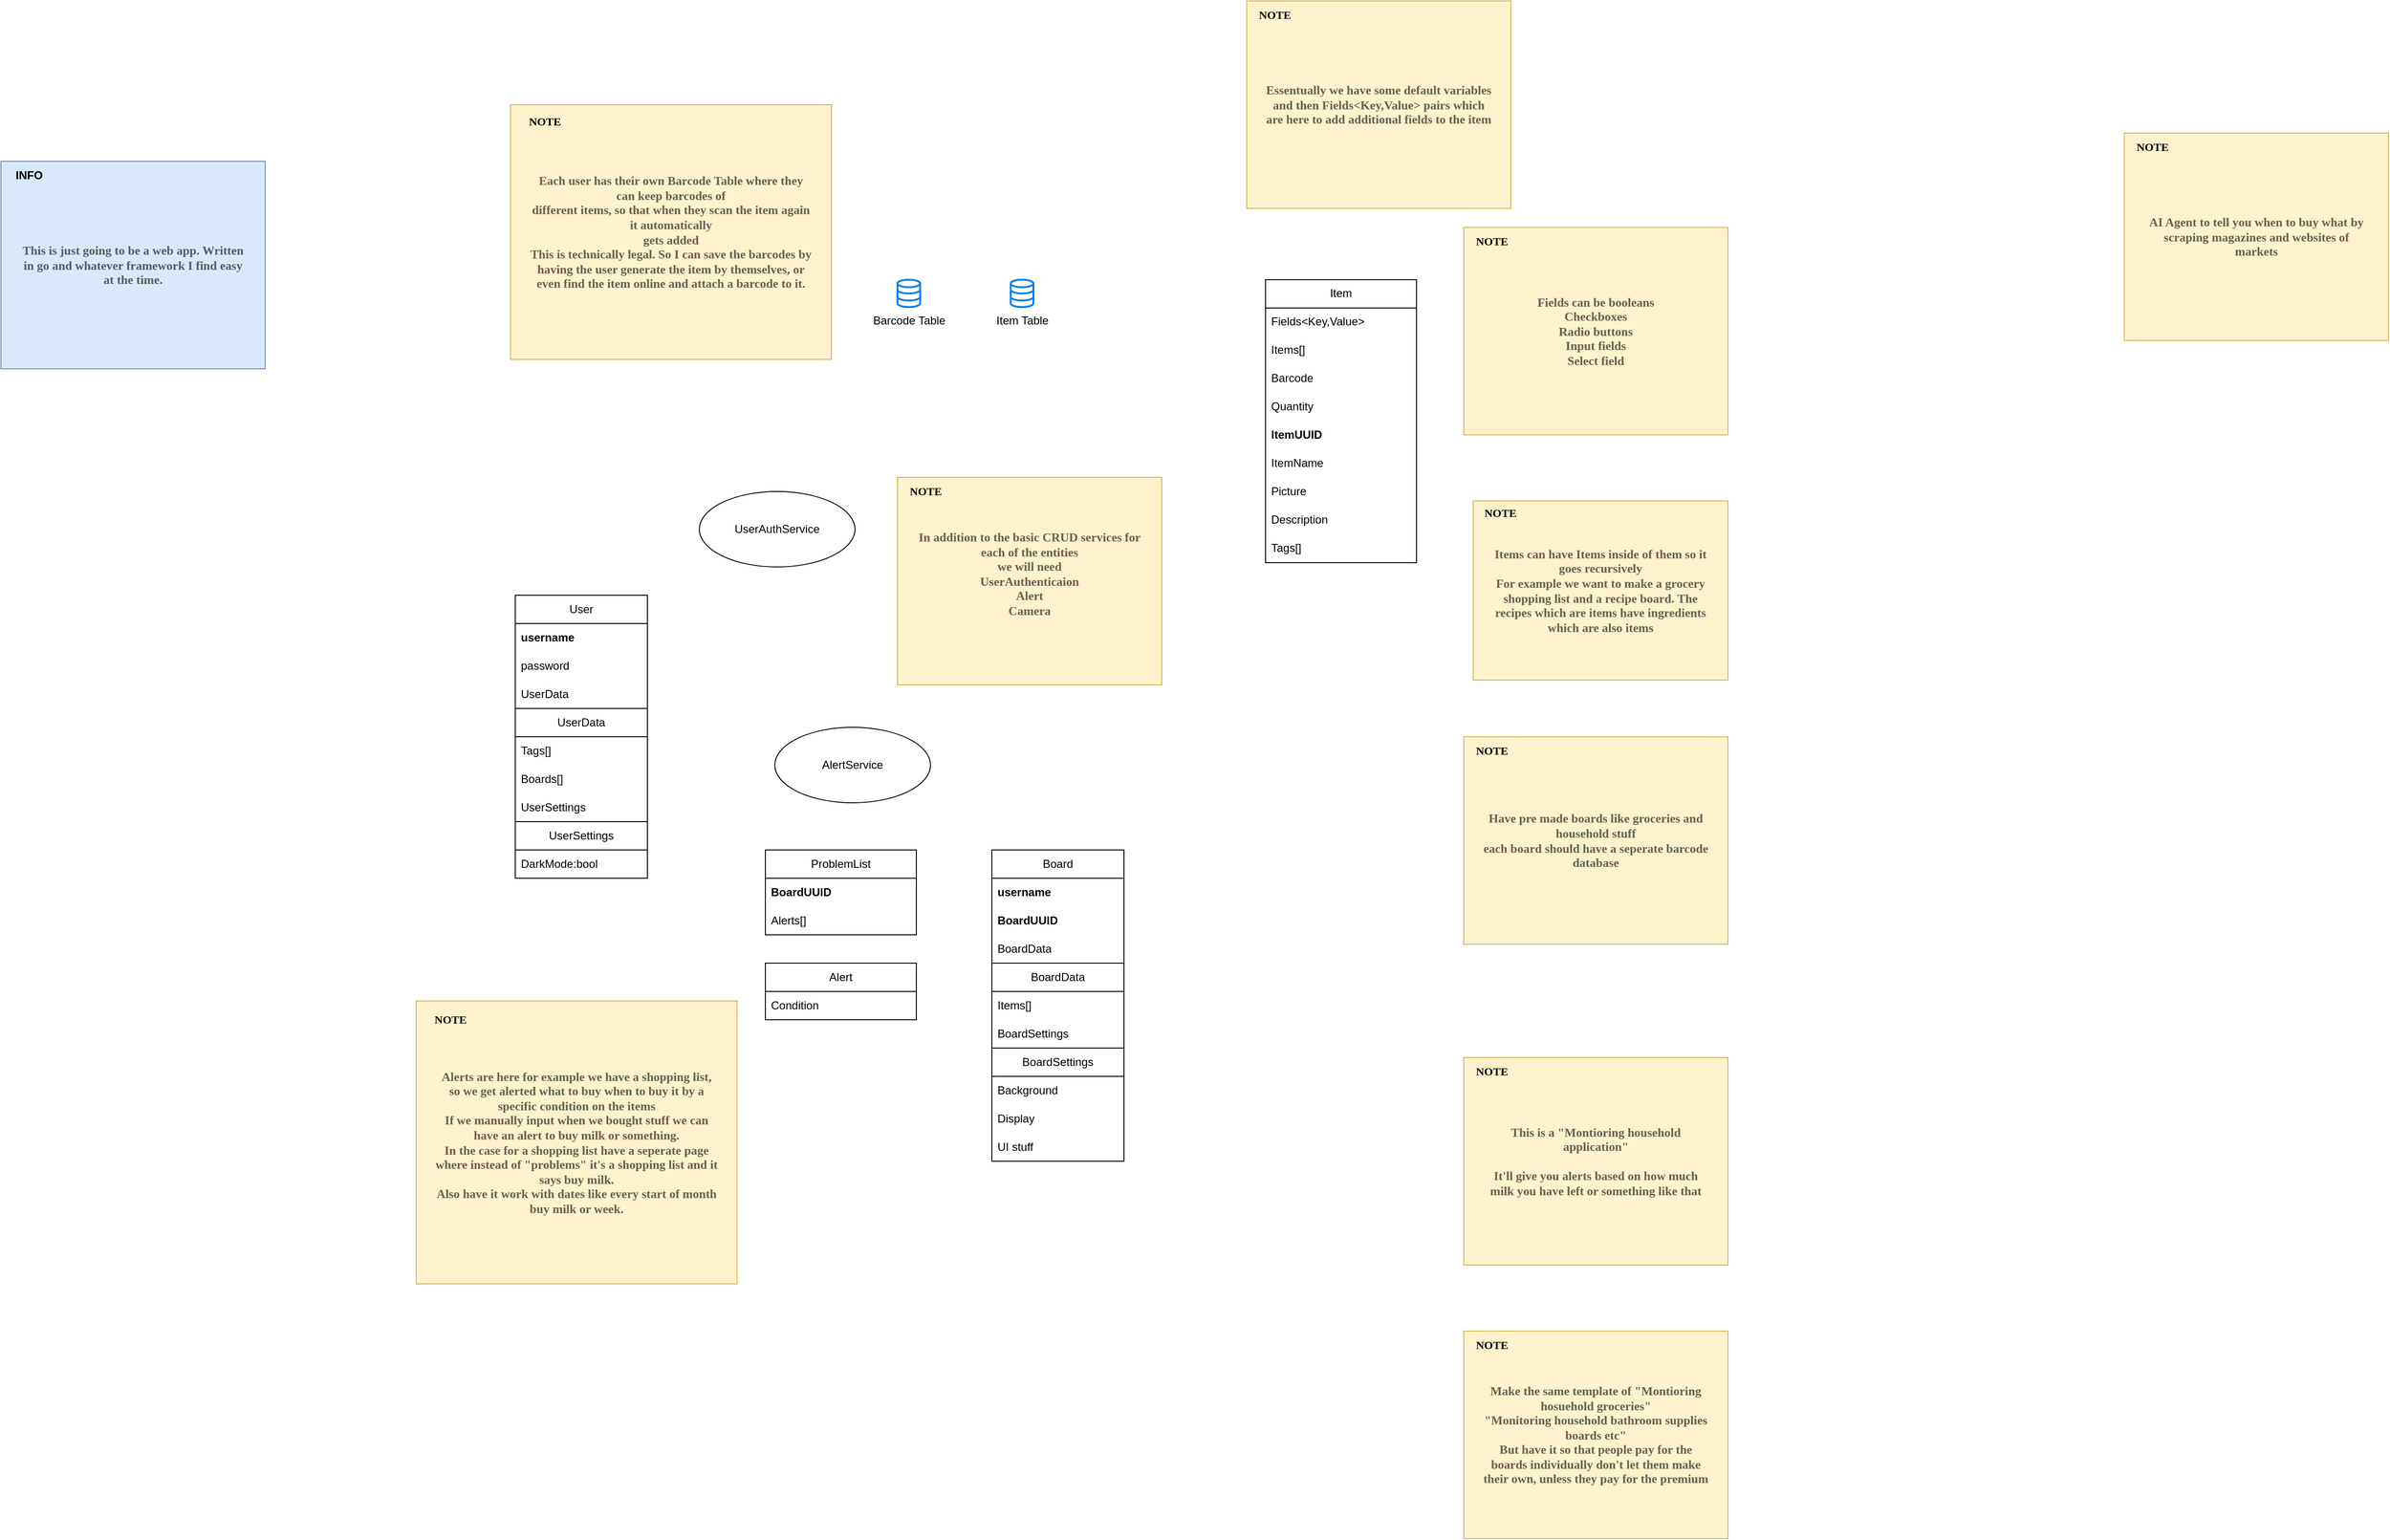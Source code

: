 <mxfile version="22.1.22" type="embed">
  <diagram name="Page-1" id="vnmwI-xQ0mRfC60lx_vi">
    <mxGraphModel dx="2742" dy="1846" grid="1" gridSize="10" guides="1" tooltips="1" connect="1" arrows="1" fold="1" page="1" pageScale="1" pageWidth="850" pageHeight="1100" math="0" shadow="0">
      <root>
        <mxCell id="0" />
        <mxCell id="1" parent="0" />
        <mxCell id="s_LSaBDmb_ivbx3u3UzG-1" value="User" style="swimlane;fontStyle=0;childLayout=stackLayout;horizontal=1;startSize=30;horizontalStack=0;resizeParent=1;resizeParentMax=0;resizeLast=0;collapsible=1;marginBottom=0;whiteSpace=wrap;html=1;" parent="1" vertex="1">
          <mxGeometry x="-495" y="310" width="140" height="120" as="geometry" />
        </mxCell>
        <mxCell id="s_LSaBDmb_ivbx3u3UzG-2" value="&lt;div&gt;username&lt;/div&gt;" style="text;strokeColor=none;fillColor=none;align=left;verticalAlign=middle;spacingLeft=4;spacingRight=4;overflow=hidden;points=[[0,0.5],[1,0.5]];portConstraint=eastwest;rotatable=0;whiteSpace=wrap;html=1;fontStyle=1" parent="s_LSaBDmb_ivbx3u3UzG-1" vertex="1">
          <mxGeometry y="30" width="140" height="30" as="geometry" />
        </mxCell>
        <mxCell id="s_LSaBDmb_ivbx3u3UzG-3" value="password" style="text;strokeColor=none;fillColor=none;align=left;verticalAlign=middle;spacingLeft=4;spacingRight=4;overflow=hidden;points=[[0,0.5],[1,0.5]];portConstraint=eastwest;rotatable=0;whiteSpace=wrap;html=1;" parent="s_LSaBDmb_ivbx3u3UzG-1" vertex="1">
          <mxGeometry y="60" width="140" height="30" as="geometry" />
        </mxCell>
        <mxCell id="a4jcbPwt1ojCjgaN_IQJ-108" value="UserData" style="text;strokeColor=none;fillColor=none;align=left;verticalAlign=middle;spacingLeft=4;spacingRight=4;overflow=hidden;points=[[0,0.5],[1,0.5]];portConstraint=eastwest;rotatable=0;whiteSpace=wrap;html=1;" parent="s_LSaBDmb_ivbx3u3UzG-1" vertex="1">
          <mxGeometry y="90" width="140" height="30" as="geometry" />
        </mxCell>
        <mxCell id="s_LSaBDmb_ivbx3u3UzG-9" value="Item" style="swimlane;fontStyle=0;childLayout=stackLayout;horizontal=1;startSize=30;horizontalStack=0;resizeParent=1;resizeParentMax=0;resizeLast=0;collapsible=1;marginBottom=0;whiteSpace=wrap;html=1;" parent="1" vertex="1">
          <mxGeometry x="300" y="-24.55" width="160" height="300" as="geometry" />
        </mxCell>
        <mxCell id="s_LSaBDmb_ivbx3u3UzG-12" value="Fields&amp;lt;Key,Value&amp;gt;" style="text;strokeColor=none;fillColor=none;align=left;verticalAlign=middle;spacingLeft=4;spacingRight=4;overflow=hidden;points=[[0,0.5],[1,0.5]];portConstraint=eastwest;rotatable=0;whiteSpace=wrap;html=1;" parent="s_LSaBDmb_ivbx3u3UzG-9" vertex="1">
          <mxGeometry y="30" width="160" height="30" as="geometry" />
        </mxCell>
        <mxCell id="a4jcbPwt1ojCjgaN_IQJ-60" value="Items[]" style="text;strokeColor=none;fillColor=none;align=left;verticalAlign=middle;spacingLeft=4;spacingRight=4;overflow=hidden;points=[[0,0.5],[1,0.5]];portConstraint=eastwest;rotatable=0;whiteSpace=wrap;html=1;" parent="s_LSaBDmb_ivbx3u3UzG-9" vertex="1">
          <mxGeometry y="60" width="160" height="30" as="geometry" />
        </mxCell>
        <mxCell id="a4jcbPwt1ojCjgaN_IQJ-32" value="Barcode" style="text;strokeColor=none;fillColor=none;align=left;verticalAlign=middle;spacingLeft=4;spacingRight=4;overflow=hidden;points=[[0,0.5],[1,0.5]];portConstraint=eastwest;rotatable=0;whiteSpace=wrap;html=1;" parent="s_LSaBDmb_ivbx3u3UzG-9" vertex="1">
          <mxGeometry y="90" width="160" height="30" as="geometry" />
        </mxCell>
        <mxCell id="a4jcbPwt1ojCjgaN_IQJ-46" value="Quantity" style="text;strokeColor=none;fillColor=none;align=left;verticalAlign=middle;spacingLeft=4;spacingRight=4;overflow=hidden;points=[[0,0.5],[1,0.5]];portConstraint=eastwest;rotatable=0;whiteSpace=wrap;html=1;" parent="s_LSaBDmb_ivbx3u3UzG-9" vertex="1">
          <mxGeometry y="120" width="160" height="30" as="geometry" />
        </mxCell>
        <mxCell id="a4jcbPwt1ojCjgaN_IQJ-47" value="ItemUUID" style="text;strokeColor=none;fillColor=none;align=left;verticalAlign=middle;spacingLeft=4;spacingRight=4;overflow=hidden;points=[[0,0.5],[1,0.5]];portConstraint=eastwest;rotatable=0;whiteSpace=wrap;html=1;fontStyle=1" parent="s_LSaBDmb_ivbx3u3UzG-9" vertex="1">
          <mxGeometry y="150" width="160" height="30" as="geometry" />
        </mxCell>
        <mxCell id="a4jcbPwt1ojCjgaN_IQJ-88" value="ItemName" style="text;strokeColor=none;fillColor=none;align=left;verticalAlign=middle;spacingLeft=4;spacingRight=4;overflow=hidden;points=[[0,0.5],[1,0.5]];portConstraint=eastwest;rotatable=0;whiteSpace=wrap;html=1;" parent="s_LSaBDmb_ivbx3u3UzG-9" vertex="1">
          <mxGeometry y="180" width="160" height="30" as="geometry" />
        </mxCell>
        <mxCell id="a4jcbPwt1ojCjgaN_IQJ-89" value="Picture" style="text;strokeColor=none;fillColor=none;align=left;verticalAlign=middle;spacingLeft=4;spacingRight=4;overflow=hidden;points=[[0,0.5],[1,0.5]];portConstraint=eastwest;rotatable=0;whiteSpace=wrap;html=1;" parent="s_LSaBDmb_ivbx3u3UzG-9" vertex="1">
          <mxGeometry y="210" width="160" height="30" as="geometry" />
        </mxCell>
        <mxCell id="a4jcbPwt1ojCjgaN_IQJ-90" value="Description" style="text;strokeColor=none;fillColor=none;align=left;verticalAlign=middle;spacingLeft=4;spacingRight=4;overflow=hidden;points=[[0,0.5],[1,0.5]];portConstraint=eastwest;rotatable=0;whiteSpace=wrap;html=1;" parent="s_LSaBDmb_ivbx3u3UzG-9" vertex="1">
          <mxGeometry y="240" width="160" height="30" as="geometry" />
        </mxCell>
        <mxCell id="a4jcbPwt1ojCjgaN_IQJ-91" value="Tags[]" style="text;strokeColor=none;fillColor=none;align=left;verticalAlign=middle;spacingLeft=4;spacingRight=4;overflow=hidden;points=[[0,0.5],[1,0.5]];portConstraint=eastwest;rotatable=0;whiteSpace=wrap;html=1;" parent="s_LSaBDmb_ivbx3u3UzG-9" vertex="1">
          <mxGeometry y="270" width="160" height="30" as="geometry" />
        </mxCell>
        <mxCell id="a4jcbPwt1ojCjgaN_IQJ-14" value="Each user has their own Barcode Table where they can keep barcodes of &lt;br&gt;different items, so that when they scan the item again it automatically &lt;br&gt;&lt;div&gt;gets added&lt;/div&gt;&lt;div&gt;This is technically legal. So I can save the barcodes by having the user generate the item by themselves, or even find the item online and attach a barcode to it.&lt;/div&gt;" style="rounded=0;whiteSpace=wrap;html=1;fillColor=#fff2cc;strokeColor=#d6b656;align=center;fillStyle=auto;shadow=0;glass=0;fontSize=13;fontStyle=1;labelPosition=center;verticalLabelPosition=middle;verticalAlign=middle;fontColor=default;textOpacity=60;spacing=20;spacingTop=0;spacingBottom=0;spacingLeft=0;fontFamily=Monaspace Argon;fontSource=https%3A%2F%2Fonline-fonts.com%2Ffonts%2Fmonaspace-argon;collapsible=0;container=1;portConstraint=none;autosize=0;fixedWidth=0;resizable=1;" parent="1" vertex="1">
          <mxGeometry x="-500" y="-210" width="340" height="270" as="geometry" />
        </mxCell>
        <mxCell id="a4jcbPwt1ojCjgaN_IQJ-15" value="&lt;div align=&quot;center&quot;&gt;&lt;b&gt;&lt;font data-font-src=&quot;https://online-fonts.com/fonts/monaspace-argon&quot; face=&quot;Monaspace Argon&quot;&gt;&lt;span&gt;NOTE&lt;/span&gt;&lt;/font&gt;&lt;/b&gt;&lt;/div&gt;" style="text;html=1;align=center;verticalAlign=middle;whiteSpace=wrap;rounded=0;fontStyle=0" parent="a4jcbPwt1ojCjgaN_IQJ-14" vertex="1">
          <mxGeometry width="72.857" height="36.818" as="geometry" />
        </mxCell>
        <mxCell id="a4jcbPwt1ojCjgaN_IQJ-16" value="&lt;div&gt;Fields can be booleans&lt;/div&gt;&lt;div&gt;Checkboxes&lt;/div&gt;&lt;div&gt;Radio buttons&lt;/div&gt;&lt;div&gt;Input fields&lt;/div&gt;&lt;div&gt;Select field&lt;/div&gt;" style="rounded=0;whiteSpace=wrap;html=1;fillColor=#fff2cc;strokeColor=#d6b656;align=center;fillStyle=auto;shadow=0;glass=0;fontSize=13;fontStyle=1;labelPosition=center;verticalLabelPosition=middle;verticalAlign=middle;fontColor=default;textOpacity=60;spacing=20;spacingTop=0;spacingBottom=0;spacingLeft=0;fontFamily=Monaspace Argon;fontSource=https%3A%2F%2Fonline-fonts.com%2Ffonts%2Fmonaspace-argon;collapsible=0;container=1;portConstraint=none;autosize=0;fixedWidth=0;resizable=1;" parent="1" vertex="1">
          <mxGeometry x="510" y="-80" width="280" height="220" as="geometry" />
        </mxCell>
        <mxCell id="a4jcbPwt1ojCjgaN_IQJ-17" value="&lt;div align=&quot;center&quot;&gt;&lt;b&gt;&lt;font data-font-src=&quot;https://online-fonts.com/fonts/monaspace-argon&quot; face=&quot;Monaspace Argon&quot;&gt;&lt;span&gt;NOTE&lt;/span&gt;&lt;/font&gt;&lt;/b&gt;&lt;/div&gt;" style="text;html=1;align=center;verticalAlign=middle;whiteSpace=wrap;rounded=0;fontStyle=0" parent="a4jcbPwt1ojCjgaN_IQJ-16" vertex="1">
          <mxGeometry width="60" height="30" as="geometry" />
        </mxCell>
        <mxCell id="s_LSaBDmb_ivbx3u3UzG-32" value="Barcode Table" style="html=1;verticalLabelPosition=bottom;align=center;labelBackgroundColor=#ffffff;verticalAlign=top;strokeWidth=2;strokeColor=#0080F0;shadow=0;dashed=0;shape=mxgraph.ios7.icons.data;" parent="1" vertex="1">
          <mxGeometry x="-90" y="-24.55" width="24" height="29.1" as="geometry" />
        </mxCell>
        <mxCell id="a4jcbPwt1ojCjgaN_IQJ-20" value="&lt;div&gt;Items can have Items inside of them so it goes recursively&lt;/div&gt;&lt;div&gt;For example we want to make a grocery shopping list and a recipe board. The recipes which are items have ingredients which are also items&lt;/div&gt;" style="rounded=0;whiteSpace=wrap;html=1;fillColor=#fff2cc;strokeColor=#d6b656;align=center;fillStyle=auto;shadow=0;glass=0;fontSize=13;fontStyle=1;labelPosition=center;verticalLabelPosition=middle;verticalAlign=middle;fontColor=default;textOpacity=60;spacing=20;spacingTop=0;spacingBottom=0;spacingLeft=0;fontFamily=Monaspace Argon;fontSource=https%3A%2F%2Fonline-fonts.com%2Ffonts%2Fmonaspace-argon;collapsible=0;container=1;portConstraint=none;autosize=0;fixedWidth=0;resizable=1;" parent="1" vertex="1">
          <mxGeometry x="520" y="210" width="270" height="190" as="geometry" />
        </mxCell>
        <mxCell id="a4jcbPwt1ojCjgaN_IQJ-21" value="&lt;div align=&quot;center&quot;&gt;&lt;b&gt;&lt;font data-font-src=&quot;https://online-fonts.com/fonts/monaspace-argon&quot; face=&quot;Monaspace Argon&quot;&gt;&lt;span&gt;NOTE&lt;/span&gt;&lt;/font&gt;&lt;/b&gt;&lt;/div&gt;" style="text;html=1;align=center;verticalAlign=middle;whiteSpace=wrap;rounded=0;fontStyle=0" parent="a4jcbPwt1ojCjgaN_IQJ-20" vertex="1">
          <mxGeometry width="57.857" height="25.909" as="geometry" />
        </mxCell>
        <mxCell id="a4jcbPwt1ojCjgaN_IQJ-22" value="&lt;div&gt;Have pre made boards like groceries and household stuff&lt;/div&gt;&lt;div&gt;each board should have a seperate barcode database&lt;/div&gt;" style="rounded=0;whiteSpace=wrap;html=1;fillColor=#fff2cc;strokeColor=#d6b656;align=center;fillStyle=auto;shadow=0;glass=0;fontSize=13;fontStyle=1;labelPosition=center;verticalLabelPosition=middle;verticalAlign=middle;fontColor=default;textOpacity=60;spacing=20;spacingTop=0;spacingBottom=0;spacingLeft=0;fontFamily=Monaspace Argon;fontSource=https%3A%2F%2Fonline-fonts.com%2Ffonts%2Fmonaspace-argon;collapsible=0;container=1;portConstraint=none;autosize=0;fixedWidth=0;resizable=1;" parent="1" vertex="1">
          <mxGeometry x="510" y="460" width="280" height="220" as="geometry" />
        </mxCell>
        <mxCell id="a4jcbPwt1ojCjgaN_IQJ-23" value="&lt;div align=&quot;center&quot;&gt;&lt;b&gt;&lt;font data-font-src=&quot;https://online-fonts.com/fonts/monaspace-argon&quot; face=&quot;Monaspace Argon&quot;&gt;&lt;span&gt;NOTE&lt;/span&gt;&lt;/font&gt;&lt;/b&gt;&lt;/div&gt;" style="text;html=1;align=center;verticalAlign=middle;whiteSpace=wrap;rounded=0;fontStyle=0" parent="a4jcbPwt1ojCjgaN_IQJ-22" vertex="1">
          <mxGeometry width="60" height="30" as="geometry" />
        </mxCell>
        <mxCell id="a4jcbPwt1ojCjgaN_IQJ-28" value="Board" style="swimlane;fontStyle=0;childLayout=stackLayout;horizontal=1;startSize=30;horizontalStack=0;resizeParent=1;resizeParentMax=0;resizeLast=0;collapsible=1;marginBottom=0;whiteSpace=wrap;html=1;" parent="1" vertex="1">
          <mxGeometry x="10" y="580" width="140" height="120" as="geometry" />
        </mxCell>
        <mxCell id="a4jcbPwt1ojCjgaN_IQJ-30" value="username" style="text;strokeColor=none;fillColor=none;align=left;verticalAlign=middle;spacingLeft=4;spacingRight=4;overflow=hidden;points=[[0,0.5],[1,0.5]];portConstraint=eastwest;rotatable=0;whiteSpace=wrap;html=1;fontStyle=1" parent="a4jcbPwt1ojCjgaN_IQJ-28" vertex="1">
          <mxGeometry y="30" width="140" height="30" as="geometry" />
        </mxCell>
        <mxCell id="a4jcbPwt1ojCjgaN_IQJ-44" value="BoardUUID" style="text;strokeColor=none;fillColor=none;align=left;verticalAlign=middle;spacingLeft=4;spacingRight=4;overflow=hidden;points=[[0,0.5],[1,0.5]];portConstraint=eastwest;rotatable=0;whiteSpace=wrap;html=1;fontStyle=1" parent="a4jcbPwt1ojCjgaN_IQJ-28" vertex="1">
          <mxGeometry y="60" width="140" height="30" as="geometry" />
        </mxCell>
        <mxCell id="a4jcbPwt1ojCjgaN_IQJ-45" value="BoardData" style="text;strokeColor=none;fillColor=none;align=left;verticalAlign=middle;spacingLeft=4;spacingRight=4;overflow=hidden;points=[[0,0.5],[1,0.5]];portConstraint=eastwest;rotatable=0;whiteSpace=wrap;html=1;" parent="a4jcbPwt1ojCjgaN_IQJ-28" vertex="1">
          <mxGeometry y="90" width="140" height="30" as="geometry" />
        </mxCell>
        <mxCell id="a4jcbPwt1ojCjgaN_IQJ-35" value="UserAuthService" style="ellipse;whiteSpace=wrap;html=1;" parent="1" vertex="1">
          <mxGeometry x="-300" y="200" width="165" height="80" as="geometry" />
        </mxCell>
        <mxCell id="a4jcbPwt1ojCjgaN_IQJ-40" value="BoardSettings" style="swimlane;fontStyle=0;childLayout=stackLayout;horizontal=1;startSize=30;horizontalStack=0;resizeParent=1;resizeParentMax=0;resizeLast=0;collapsible=1;marginBottom=0;whiteSpace=wrap;html=1;" parent="1" vertex="1">
          <mxGeometry x="10" y="790" width="140" height="120" as="geometry" />
        </mxCell>
        <mxCell id="a4jcbPwt1ojCjgaN_IQJ-41" value="Background" style="text;strokeColor=none;fillColor=none;align=left;verticalAlign=middle;spacingLeft=4;spacingRight=4;overflow=hidden;points=[[0,0.5],[1,0.5]];portConstraint=eastwest;rotatable=0;whiteSpace=wrap;html=1;" parent="a4jcbPwt1ojCjgaN_IQJ-40" vertex="1">
          <mxGeometry y="30" width="140" height="30" as="geometry" />
        </mxCell>
        <mxCell id="a4jcbPwt1ojCjgaN_IQJ-42" value="Display&lt;span style=&quot;white-space: pre;&quot;&gt;&#x9;&lt;/span&gt;" style="text;strokeColor=none;fillColor=none;align=left;verticalAlign=middle;spacingLeft=4;spacingRight=4;overflow=hidden;points=[[0,0.5],[1,0.5]];portConstraint=eastwest;rotatable=0;whiteSpace=wrap;html=1;" parent="a4jcbPwt1ojCjgaN_IQJ-40" vertex="1">
          <mxGeometry y="60" width="140" height="30" as="geometry" />
        </mxCell>
        <mxCell id="a4jcbPwt1ojCjgaN_IQJ-43" value="UI stuff" style="text;strokeColor=none;fillColor=none;align=left;verticalAlign=middle;spacingLeft=4;spacingRight=4;overflow=hidden;points=[[0,0.5],[1,0.5]];portConstraint=eastwest;rotatable=0;whiteSpace=wrap;html=1;" parent="a4jcbPwt1ojCjgaN_IQJ-40" vertex="1">
          <mxGeometry y="90" width="140" height="30" as="geometry" />
        </mxCell>
        <mxCell id="a4jcbPwt1ojCjgaN_IQJ-53" value="AI Agent to tell you when to buy what by scraping magazines and websites of markets" style="rounded=0;whiteSpace=wrap;html=1;fillColor=#fff2cc;strokeColor=#d6b656;align=center;fillStyle=auto;shadow=0;glass=0;fontSize=13;fontStyle=1;labelPosition=center;verticalLabelPosition=middle;verticalAlign=middle;fontColor=default;textOpacity=60;spacing=20;spacingTop=0;spacingBottom=0;spacingLeft=0;fontFamily=Monaspace Argon;fontSource=https%3A%2F%2Fonline-fonts.com%2Ffonts%2Fmonaspace-argon;collapsible=0;container=1;portConstraint=none;autosize=0;fixedWidth=0;resizable=1;" parent="1" vertex="1">
          <mxGeometry x="1210" y="-180" width="280" height="220" as="geometry" />
        </mxCell>
        <mxCell id="a4jcbPwt1ojCjgaN_IQJ-54" value="&lt;div align=&quot;center&quot;&gt;&lt;b&gt;&lt;font data-font-src=&quot;https://online-fonts.com/fonts/monaspace-argon&quot; face=&quot;Monaspace Argon&quot;&gt;&lt;span&gt;NOTE&lt;/span&gt;&lt;/font&gt;&lt;/b&gt;&lt;/div&gt;" style="text;html=1;align=center;verticalAlign=middle;whiteSpace=wrap;rounded=0;fontStyle=0" parent="a4jcbPwt1ojCjgaN_IQJ-53" vertex="1">
          <mxGeometry width="60" height="30" as="geometry" />
        </mxCell>
        <mxCell id="a4jcbPwt1ojCjgaN_IQJ-65" value="&lt;div&gt;This is a &quot;Montioring household application&quot;&lt;/div&gt;&lt;br&gt;It&#39;ll give you alerts based on how much milk you have left or something like that" style="rounded=0;whiteSpace=wrap;html=1;fillColor=#fff2cc;strokeColor=#d6b656;align=center;fillStyle=auto;shadow=0;glass=0;fontSize=13;fontStyle=1;labelPosition=center;verticalLabelPosition=middle;verticalAlign=middle;fontColor=default;textOpacity=60;spacing=20;spacingTop=0;spacingBottom=0;spacingLeft=0;fontFamily=Monaspace Argon;fontSource=https%3A%2F%2Fonline-fonts.com%2Ffonts%2Fmonaspace-argon;collapsible=0;container=1;portConstraint=none;autosize=0;fixedWidth=0;resizable=1;" parent="1" vertex="1">
          <mxGeometry x="510" y="800" width="280" height="220" as="geometry" />
        </mxCell>
        <mxCell id="a4jcbPwt1ojCjgaN_IQJ-66" value="&lt;div align=&quot;center&quot;&gt;&lt;b&gt;&lt;font data-font-src=&quot;https://online-fonts.com/fonts/monaspace-argon&quot; face=&quot;Monaspace Argon&quot;&gt;&lt;span&gt;NOTE&lt;/span&gt;&lt;/font&gt;&lt;/b&gt;&lt;/div&gt;" style="text;html=1;align=center;verticalAlign=middle;whiteSpace=wrap;rounded=0;fontStyle=0" parent="a4jcbPwt1ojCjgaN_IQJ-65" vertex="1">
          <mxGeometry width="60" height="30" as="geometry" />
        </mxCell>
        <mxCell id="a4jcbPwt1ojCjgaN_IQJ-69" value="Make the same template of &quot;Montioring hosuehold groceries&quot;&lt;br&gt;&quot;Monitoring household bathroom supplies boards etc&quot;&lt;br&gt;But have it so that people pay for the boards individually don&#39;t let them make their own, unless they pay for the premium" style="rounded=0;whiteSpace=wrap;html=1;fillColor=#fff2cc;strokeColor=#d6b656;align=center;fillStyle=auto;shadow=0;glass=0;fontSize=13;fontStyle=1;labelPosition=center;verticalLabelPosition=middle;verticalAlign=middle;fontColor=default;textOpacity=60;spacing=20;spacingTop=0;spacingBottom=0;spacingLeft=0;fontFamily=Monaspace Argon;fontSource=https%3A%2F%2Fonline-fonts.com%2Ffonts%2Fmonaspace-argon;collapsible=0;container=1;portConstraint=none;autosize=0;fixedWidth=0;resizable=1;" parent="1" vertex="1">
          <mxGeometry x="510" y="1090" width="280" height="220" as="geometry" />
        </mxCell>
        <mxCell id="a4jcbPwt1ojCjgaN_IQJ-70" value="&lt;div align=&quot;center&quot;&gt;&lt;b&gt;&lt;font data-font-src=&quot;https://online-fonts.com/fonts/monaspace-argon&quot; face=&quot;Monaspace Argon&quot;&gt;&lt;span&gt;NOTE&lt;/span&gt;&lt;/font&gt;&lt;/b&gt;&lt;/div&gt;" style="text;html=1;align=center;verticalAlign=middle;whiteSpace=wrap;rounded=0;fontStyle=0" parent="a4jcbPwt1ojCjgaN_IQJ-69" vertex="1">
          <mxGeometry width="60" height="30" as="geometry" />
        </mxCell>
        <mxCell id="a4jcbPwt1ojCjgaN_IQJ-74" value="ProblemList" style="swimlane;fontStyle=0;childLayout=stackLayout;horizontal=1;startSize=30;horizontalStack=0;resizeParent=1;resizeParentMax=0;resizeLast=0;collapsible=1;marginBottom=0;whiteSpace=wrap;html=1;" parent="1" vertex="1">
          <mxGeometry x="-230" y="580" width="160" height="90" as="geometry" />
        </mxCell>
        <mxCell id="a4jcbPwt1ojCjgaN_IQJ-75" value="BoardUUID" style="text;strokeColor=none;fillColor=none;align=left;verticalAlign=middle;spacingLeft=4;spacingRight=4;overflow=hidden;points=[[0,0.5],[1,0.5]];portConstraint=eastwest;rotatable=0;whiteSpace=wrap;html=1;fontStyle=1" parent="a4jcbPwt1ojCjgaN_IQJ-74" vertex="1">
          <mxGeometry y="30" width="160" height="30" as="geometry" />
        </mxCell>
        <mxCell id="a4jcbPwt1ojCjgaN_IQJ-80" value="Alerts[]" style="text;strokeColor=none;fillColor=none;align=left;verticalAlign=middle;spacingLeft=4;spacingRight=4;overflow=hidden;points=[[0,0.5],[1,0.5]];portConstraint=eastwest;rotatable=0;whiteSpace=wrap;html=1;" parent="a4jcbPwt1ojCjgaN_IQJ-74" vertex="1">
          <mxGeometry y="60" width="160" height="30" as="geometry" />
        </mxCell>
        <mxCell id="a4jcbPwt1ojCjgaN_IQJ-81" value="Alert" style="swimlane;fontStyle=0;childLayout=stackLayout;horizontal=1;startSize=30;horizontalStack=0;resizeParent=1;resizeParentMax=0;resizeLast=0;collapsible=1;marginBottom=0;whiteSpace=wrap;html=1;" parent="1" vertex="1">
          <mxGeometry x="-230" y="700" width="160" height="60" as="geometry" />
        </mxCell>
        <mxCell id="a4jcbPwt1ojCjgaN_IQJ-82" value="&lt;div&gt;Condition&lt;/div&gt;" style="text;strokeColor=none;fillColor=none;align=left;verticalAlign=middle;spacingLeft=4;spacingRight=4;overflow=hidden;points=[[0,0.5],[1,0.5]];portConstraint=eastwest;rotatable=0;whiteSpace=wrap;html=1;" parent="a4jcbPwt1ojCjgaN_IQJ-81" vertex="1">
          <mxGeometry y="30" width="160" height="30" as="geometry" />
        </mxCell>
        <mxCell id="a4jcbPwt1ojCjgaN_IQJ-84" value="Alerts are here for example we have a shopping list,&lt;br&gt;so we get alerted what to buy when to buy it by a specific condition on the items&lt;br&gt;&lt;div&gt;If we manually input when we bought stuff we can have an alert to buy milk or something.&lt;/div&gt;&lt;div&gt;In the case for a shopping list have a seperate page where instead of &quot;problems&quot; it&#39;s a shopping list and it says buy milk.&lt;/div&gt;&lt;div&gt;Also have it work with dates like every start of month buy milk or week.&lt;/div&gt;" style="rounded=0;whiteSpace=wrap;html=1;fillColor=#fff2cc;strokeColor=#d6b656;align=center;fillStyle=auto;shadow=0;glass=0;fontSize=13;fontStyle=1;labelPosition=center;verticalLabelPosition=middle;verticalAlign=middle;fontColor=default;textOpacity=60;spacing=20;spacingTop=0;spacingBottom=0;spacingLeft=0;fontFamily=Monaspace Argon;fontSource=https%3A%2F%2Fonline-fonts.com%2Ffonts%2Fmonaspace-argon;collapsible=0;container=1;portConstraint=none;autosize=0;fixedWidth=0;resizable=1;" parent="1" vertex="1">
          <mxGeometry x="-600" y="740" width="340" height="300" as="geometry" />
        </mxCell>
        <mxCell id="a4jcbPwt1ojCjgaN_IQJ-85" value="&lt;div align=&quot;center&quot;&gt;&lt;b&gt;&lt;font data-font-src=&quot;https://online-fonts.com/fonts/monaspace-argon&quot; face=&quot;Monaspace Argon&quot;&gt;&lt;span&gt;NOTE&lt;/span&gt;&lt;/font&gt;&lt;/b&gt;&lt;/div&gt;" style="text;html=1;align=center;verticalAlign=middle;whiteSpace=wrap;rounded=0;fontStyle=0" parent="a4jcbPwt1ojCjgaN_IQJ-84" vertex="1">
          <mxGeometry width="72.857" height="40.909" as="geometry" />
        </mxCell>
        <mxCell id="a4jcbPwt1ojCjgaN_IQJ-105" value="UserData" style="swimlane;fontStyle=0;childLayout=stackLayout;horizontal=1;startSize=30;horizontalStack=0;resizeParent=1;resizeParentMax=0;resizeLast=0;collapsible=1;marginBottom=0;whiteSpace=wrap;html=1;" parent="1" vertex="1">
          <mxGeometry x="-495" y="430" width="140" height="120" as="geometry" />
        </mxCell>
        <mxCell id="a4jcbPwt1ojCjgaN_IQJ-106" value="Tags[]" style="text;strokeColor=none;fillColor=none;align=left;verticalAlign=middle;spacingLeft=4;spacingRight=4;overflow=hidden;points=[[0,0.5],[1,0.5]];portConstraint=eastwest;rotatable=0;whiteSpace=wrap;html=1;" parent="a4jcbPwt1ojCjgaN_IQJ-105" vertex="1">
          <mxGeometry y="30" width="140" height="30" as="geometry" />
        </mxCell>
        <mxCell id="a4jcbPwt1ojCjgaN_IQJ-107" value="Boards[]" style="text;strokeColor=none;fillColor=none;align=left;verticalAlign=middle;spacingLeft=4;spacingRight=4;overflow=hidden;points=[[0,0.5],[1,0.5]];portConstraint=eastwest;rotatable=0;whiteSpace=wrap;html=1;" parent="a4jcbPwt1ojCjgaN_IQJ-105" vertex="1">
          <mxGeometry y="60" width="140" height="30" as="geometry" />
        </mxCell>
        <mxCell id="a4jcbPwt1ojCjgaN_IQJ-110" value="UserSettings" style="text;strokeColor=none;fillColor=none;align=left;verticalAlign=middle;spacingLeft=4;spacingRight=4;overflow=hidden;points=[[0,0.5],[1,0.5]];portConstraint=eastwest;rotatable=0;whiteSpace=wrap;html=1;" parent="a4jcbPwt1ojCjgaN_IQJ-105" vertex="1">
          <mxGeometry y="90" width="140" height="30" as="geometry" />
        </mxCell>
        <mxCell id="a4jcbPwt1ojCjgaN_IQJ-111" value="UserSettings" style="swimlane;fontStyle=0;childLayout=stackLayout;horizontal=1;startSize=30;horizontalStack=0;resizeParent=1;resizeParentMax=0;resizeLast=0;collapsible=1;marginBottom=0;whiteSpace=wrap;html=1;" parent="1" vertex="1">
          <mxGeometry x="-495" y="550" width="140" height="60" as="geometry" />
        </mxCell>
        <mxCell id="a4jcbPwt1ojCjgaN_IQJ-112" value="DarkMode:bool" style="text;strokeColor=none;fillColor=none;align=left;verticalAlign=middle;spacingLeft=4;spacingRight=4;overflow=hidden;points=[[0,0.5],[1,0.5]];portConstraint=eastwest;rotatable=0;whiteSpace=wrap;html=1;" parent="a4jcbPwt1ojCjgaN_IQJ-111" vertex="1">
          <mxGeometry y="30" width="140" height="30" as="geometry" />
        </mxCell>
        <mxCell id="WZIUG7Mhky3QRmYVXI-O-1" value="&amp;nbsp;" style="text;whiteSpace=wrap;html=1;" parent="1" vertex="1">
          <mxGeometry x="-340" y="80" width="40" height="40" as="geometry" />
        </mxCell>
        <mxCell id="WZIUG7Mhky3QRmYVXI-O-2" value="BoardData" style="swimlane;fontStyle=0;childLayout=stackLayout;horizontal=1;startSize=30;horizontalStack=0;resizeParent=1;resizeParentMax=0;resizeLast=0;collapsible=1;marginBottom=0;whiteSpace=wrap;html=1;" parent="1" vertex="1">
          <mxGeometry x="10" y="700" width="140" height="90" as="geometry" />
        </mxCell>
        <mxCell id="WZIUG7Mhky3QRmYVXI-O-3" value="Items[]" style="text;strokeColor=none;fillColor=none;align=left;verticalAlign=middle;spacingLeft=4;spacingRight=4;overflow=hidden;points=[[0,0.5],[1,0.5]];portConstraint=eastwest;rotatable=0;whiteSpace=wrap;html=1;" parent="WZIUG7Mhky3QRmYVXI-O-2" vertex="1">
          <mxGeometry y="30" width="140" height="30" as="geometry" />
        </mxCell>
        <mxCell id="WZIUG7Mhky3QRmYVXI-O-7" value="BoardSettings" style="text;strokeColor=none;fillColor=none;align=left;verticalAlign=middle;spacingLeft=4;spacingRight=4;overflow=hidden;points=[[0,0.5],[1,0.5]];portConstraint=eastwest;rotatable=0;whiteSpace=wrap;html=1;" parent="WZIUG7Mhky3QRmYVXI-O-2" vertex="1">
          <mxGeometry y="60" width="140" height="30" as="geometry" />
        </mxCell>
        <mxCell id="WZIUG7Mhky3QRmYVXI-O-8" value="AlertService" style="ellipse;whiteSpace=wrap;html=1;" parent="1" vertex="1">
          <mxGeometry x="-220" y="450" width="165" height="80" as="geometry" />
        </mxCell>
        <mxCell id="WZIUG7Mhky3QRmYVXI-O-20" value="Item Table" style="html=1;verticalLabelPosition=bottom;align=center;labelBackgroundColor=#ffffff;verticalAlign=top;strokeWidth=2;strokeColor=#0080F0;shadow=0;dashed=0;shape=mxgraph.ios7.icons.data;" parent="1" vertex="1">
          <mxGeometry x="30" y="-24.55" width="24" height="29.1" as="geometry" />
        </mxCell>
        <mxCell id="WZIUG7Mhky3QRmYVXI-O-33" value="Essentually we have some default variables and then Fields&amp;lt;Key,Value&amp;gt; pairs which are here to add additional fields to the item" style="rounded=0;whiteSpace=wrap;html=1;fillColor=#fff2cc;strokeColor=#d6b656;align=center;fillStyle=auto;shadow=0;glass=0;fontSize=13;fontStyle=1;labelPosition=center;verticalLabelPosition=middle;verticalAlign=middle;fontColor=default;textOpacity=60;spacing=20;spacingTop=0;spacingBottom=0;spacingLeft=0;fontFamily=Monaspace Argon;fontSource=https%3A%2F%2Fonline-fonts.com%2Ffonts%2Fmonaspace-argon;collapsible=0;container=1;portConstraint=none;autosize=0;fixedWidth=0;resizable=1;" parent="1" vertex="1">
          <mxGeometry x="280" y="-320" width="280" height="220" as="geometry" />
        </mxCell>
        <mxCell id="WZIUG7Mhky3QRmYVXI-O-34" value="&lt;div align=&quot;center&quot;&gt;&lt;b&gt;&lt;font data-font-src=&quot;https://online-fonts.com/fonts/monaspace-argon&quot; face=&quot;Monaspace Argon&quot;&gt;&lt;span&gt;NOTE&lt;/span&gt;&lt;/font&gt;&lt;/b&gt;&lt;/div&gt;" style="text;html=1;align=center;verticalAlign=middle;whiteSpace=wrap;rounded=0;fontStyle=0" parent="WZIUG7Mhky3QRmYVXI-O-33" vertex="1">
          <mxGeometry width="60" height="30" as="geometry" />
        </mxCell>
        <mxCell id="WZIUG7Mhky3QRmYVXI-O-36" value="&lt;div&gt;In addition to the basic CRUD services for each of the entities&lt;/div&gt;&lt;div&gt;we will need &lt;br&gt;UserAuthenticaion&lt;/div&gt;&lt;div&gt;Alert&lt;/div&gt;&lt;div&gt;Camera&lt;/div&gt;&lt;div&gt;&lt;br&gt;&lt;/div&gt;" style="rounded=0;whiteSpace=wrap;html=1;fillColor=#fff2cc;strokeColor=#d6b656;align=center;fillStyle=auto;shadow=0;glass=0;fontSize=13;fontStyle=1;labelPosition=center;verticalLabelPosition=middle;verticalAlign=middle;fontColor=default;textOpacity=60;spacing=20;spacingTop=0;spacingBottom=0;spacingLeft=0;fontFamily=Monaspace Argon;fontSource=https%3A%2F%2Fonline-fonts.com%2Ffonts%2Fmonaspace-argon;collapsible=0;container=1;portConstraint=none;autosize=0;fixedWidth=0;resizable=1;" parent="1" vertex="1">
          <mxGeometry x="-90" y="185" width="280" height="220" as="geometry" />
        </mxCell>
        <mxCell id="WZIUG7Mhky3QRmYVXI-O-37" value="&lt;div align=&quot;center&quot;&gt;&lt;b&gt;&lt;font data-font-src=&quot;https://online-fonts.com/fonts/monaspace-argon&quot; face=&quot;Monaspace Argon&quot;&gt;&lt;span&gt;NOTE&lt;/span&gt;&lt;/font&gt;&lt;/b&gt;&lt;/div&gt;" style="text;html=1;align=center;verticalAlign=middle;whiteSpace=wrap;rounded=0;fontStyle=0" parent="WZIUG7Mhky3QRmYVXI-O-36" vertex="1">
          <mxGeometry width="60" height="30" as="geometry" />
        </mxCell>
        <mxCell id="WZIUG7Mhky3QRmYVXI-O-40" value="This is just going to be a web app. Written in go and whatever framework I find easy at the time." style="rounded=0;whiteSpace=wrap;html=1;fillColor=#dae8fc;strokeColor=#6c8ebf;align=center;fillStyle=auto;shadow=0;glass=0;fontSize=13;fontStyle=1;labelPosition=center;verticalLabelPosition=middle;verticalAlign=middle;textOpacity=60;spacing=20;spacingTop=0;spacingBottom=0;spacingLeft=0;fontFamily=Monaspace Argon;fontSource=https%3A%2F%2Fonline-fonts.com%2Ffonts%2Fmonaspace-argon;collapsible=0;container=1;portConstraint=none;autosize=0;fixedWidth=0;resizable=1;" parent="1" vertex="1">
          <mxGeometry x="-1040" y="-150" width="280" height="220" as="geometry" />
        </mxCell>
        <mxCell id="WZIUG7Mhky3QRmYVXI-O-41" value="INFO" style="text;html=1;align=center;verticalAlign=middle;whiteSpace=wrap;rounded=0;fontStyle=1" parent="WZIUG7Mhky3QRmYVXI-O-40" vertex="1">
          <mxGeometry width="60" height="30" as="geometry" />
        </mxCell>
      </root>
    </mxGraphModel>
  </diagram>
</mxfile>
